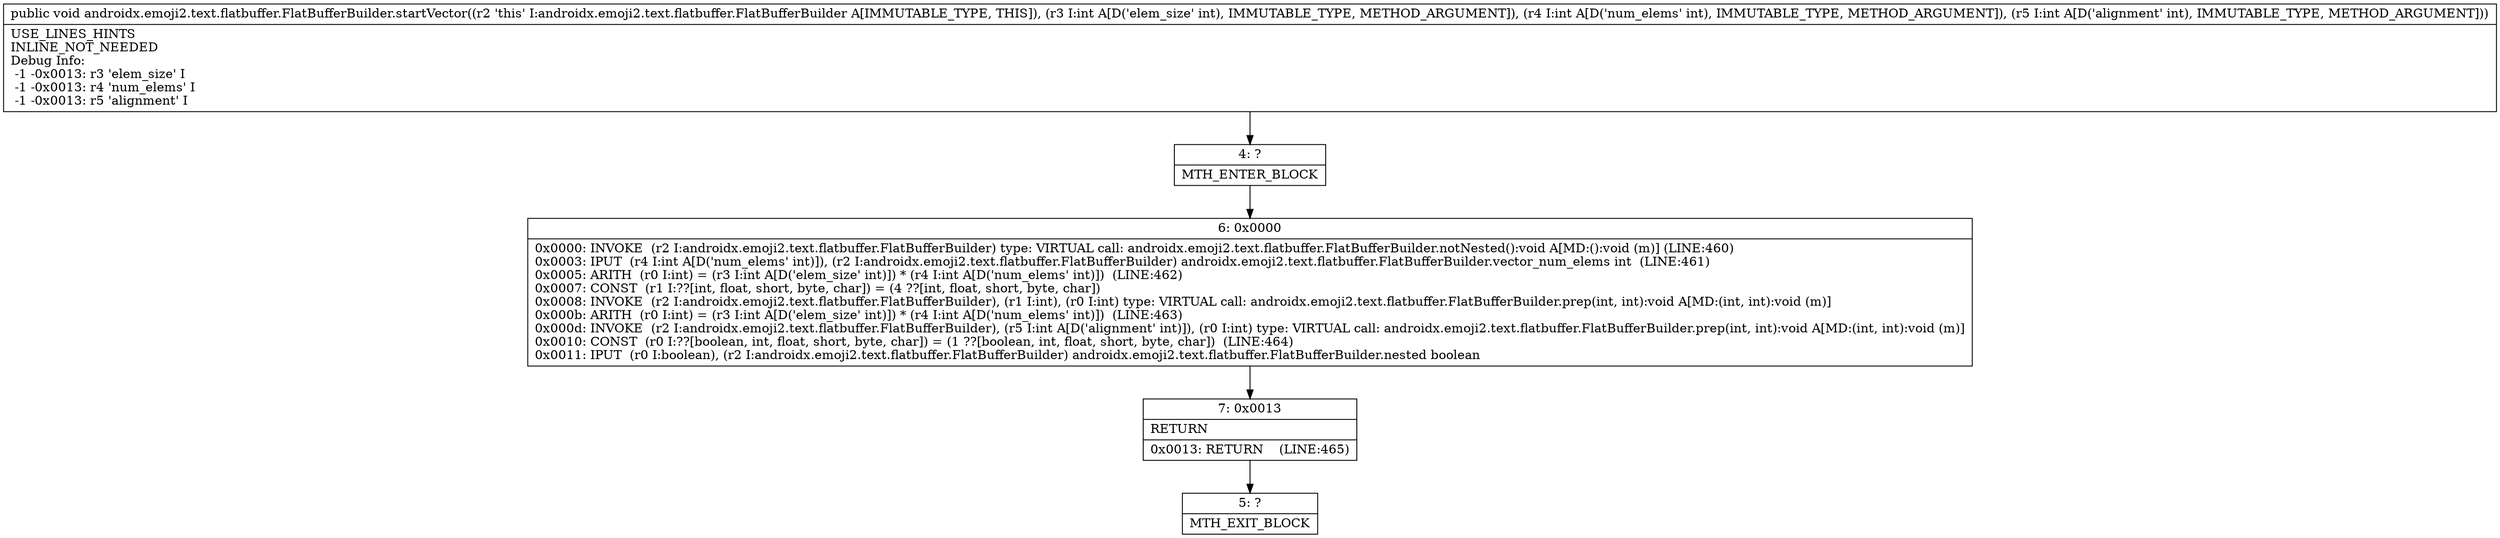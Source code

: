 digraph "CFG forandroidx.emoji2.text.flatbuffer.FlatBufferBuilder.startVector(III)V" {
Node_4 [shape=record,label="{4\:\ ?|MTH_ENTER_BLOCK\l}"];
Node_6 [shape=record,label="{6\:\ 0x0000|0x0000: INVOKE  (r2 I:androidx.emoji2.text.flatbuffer.FlatBufferBuilder) type: VIRTUAL call: androidx.emoji2.text.flatbuffer.FlatBufferBuilder.notNested():void A[MD:():void (m)] (LINE:460)\l0x0003: IPUT  (r4 I:int A[D('num_elems' int)]), (r2 I:androidx.emoji2.text.flatbuffer.FlatBufferBuilder) androidx.emoji2.text.flatbuffer.FlatBufferBuilder.vector_num_elems int  (LINE:461)\l0x0005: ARITH  (r0 I:int) = (r3 I:int A[D('elem_size' int)]) * (r4 I:int A[D('num_elems' int)])  (LINE:462)\l0x0007: CONST  (r1 I:??[int, float, short, byte, char]) = (4 ??[int, float, short, byte, char]) \l0x0008: INVOKE  (r2 I:androidx.emoji2.text.flatbuffer.FlatBufferBuilder), (r1 I:int), (r0 I:int) type: VIRTUAL call: androidx.emoji2.text.flatbuffer.FlatBufferBuilder.prep(int, int):void A[MD:(int, int):void (m)]\l0x000b: ARITH  (r0 I:int) = (r3 I:int A[D('elem_size' int)]) * (r4 I:int A[D('num_elems' int)])  (LINE:463)\l0x000d: INVOKE  (r2 I:androidx.emoji2.text.flatbuffer.FlatBufferBuilder), (r5 I:int A[D('alignment' int)]), (r0 I:int) type: VIRTUAL call: androidx.emoji2.text.flatbuffer.FlatBufferBuilder.prep(int, int):void A[MD:(int, int):void (m)]\l0x0010: CONST  (r0 I:??[boolean, int, float, short, byte, char]) = (1 ??[boolean, int, float, short, byte, char])  (LINE:464)\l0x0011: IPUT  (r0 I:boolean), (r2 I:androidx.emoji2.text.flatbuffer.FlatBufferBuilder) androidx.emoji2.text.flatbuffer.FlatBufferBuilder.nested boolean \l}"];
Node_7 [shape=record,label="{7\:\ 0x0013|RETURN\l|0x0013: RETURN    (LINE:465)\l}"];
Node_5 [shape=record,label="{5\:\ ?|MTH_EXIT_BLOCK\l}"];
MethodNode[shape=record,label="{public void androidx.emoji2.text.flatbuffer.FlatBufferBuilder.startVector((r2 'this' I:androidx.emoji2.text.flatbuffer.FlatBufferBuilder A[IMMUTABLE_TYPE, THIS]), (r3 I:int A[D('elem_size' int), IMMUTABLE_TYPE, METHOD_ARGUMENT]), (r4 I:int A[D('num_elems' int), IMMUTABLE_TYPE, METHOD_ARGUMENT]), (r5 I:int A[D('alignment' int), IMMUTABLE_TYPE, METHOD_ARGUMENT]))  | USE_LINES_HINTS\lINLINE_NOT_NEEDED\lDebug Info:\l  \-1 \-0x0013: r3 'elem_size' I\l  \-1 \-0x0013: r4 'num_elems' I\l  \-1 \-0x0013: r5 'alignment' I\l}"];
MethodNode -> Node_4;Node_4 -> Node_6;
Node_6 -> Node_7;
Node_7 -> Node_5;
}


